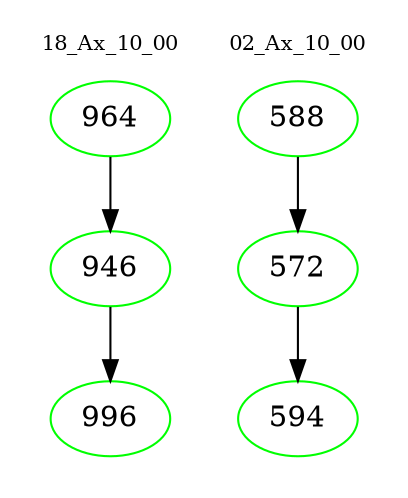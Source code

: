 digraph{
subgraph cluster_0 {
color = white
label = "18_Ax_10_00";
fontsize=10;
T0_964 [label="964", color="green"]
T0_964 -> T0_946 [color="black"]
T0_946 [label="946", color="green"]
T0_946 -> T0_996 [color="black"]
T0_996 [label="996", color="green"]
}
subgraph cluster_1 {
color = white
label = "02_Ax_10_00";
fontsize=10;
T1_588 [label="588", color="green"]
T1_588 -> T1_572 [color="black"]
T1_572 [label="572", color="green"]
T1_572 -> T1_594 [color="black"]
T1_594 [label="594", color="green"]
}
}
